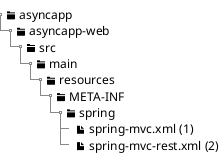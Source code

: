 @startsalt
{
{T
<&folder> asyncapp
+ <&folder> asyncapp-web
++ <&folder> src
+++ <&folder> main
++++ <&folder> resources
+++++ <&folder> META-INF
++++++ <&folder> spring
+++++++ <&file> spring-mvc.xml (1)
+++++++ <&file> spring-mvc-rest.xml (2)
}
}
@endsalt
